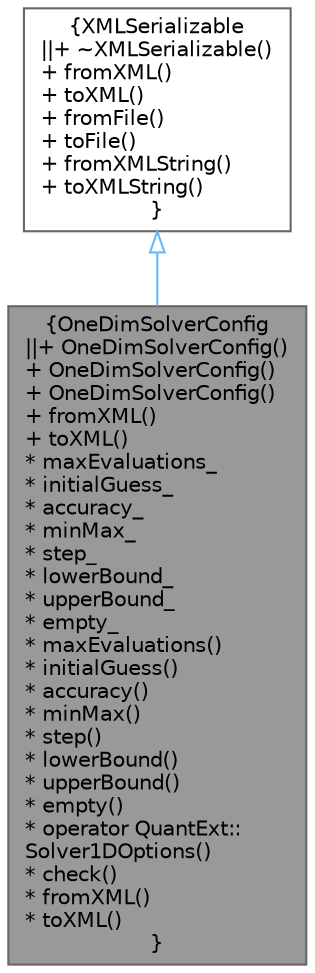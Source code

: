 digraph "OneDimSolverConfig"
{
 // INTERACTIVE_SVG=YES
 // LATEX_PDF_SIZE
  bgcolor="transparent";
  edge [fontname=Helvetica,fontsize=10,labelfontname=Helvetica,labelfontsize=10];
  node [fontname=Helvetica,fontsize=10,shape=box,height=0.2,width=0.4];
  Node1 [label="{OneDimSolverConfig\n||+ OneDimSolverConfig()\l+ OneDimSolverConfig()\l+ OneDimSolverConfig()\l+ fromXML()\l+ toXML()\l* maxEvaluations_\l* initialGuess_\l* accuracy_\l* minMax_\l* step_\l* lowerBound_\l* upperBound_\l* empty_\l* maxEvaluations()\l* initialGuess()\l* accuracy()\l* minMax()\l* step()\l* lowerBound()\l* upperBound()\l* empty()\l* operator QuantExt::\lSolver1DOptions()\l* check()\l* fromXML()\l* toXML()\l}",height=0.2,width=0.4,color="gray40", fillcolor="grey60", style="filled", fontcolor="black",tooltip=" "];
  Node2 -> Node1 [dir="back",color="steelblue1",style="solid",arrowtail="onormal"];
  Node2 [label="{XMLSerializable\n||+ ~XMLSerializable()\l+ fromXML()\l+ toXML()\l+ fromFile()\l+ toFile()\l+ fromXMLString()\l+ toXMLString()\l}",height=0.2,width=0.4,color="gray40", fillcolor="white", style="filled",URL="$classore_1_1data_1_1_x_m_l_serializable.html",tooltip="Base class for all serializable classes."];
}
